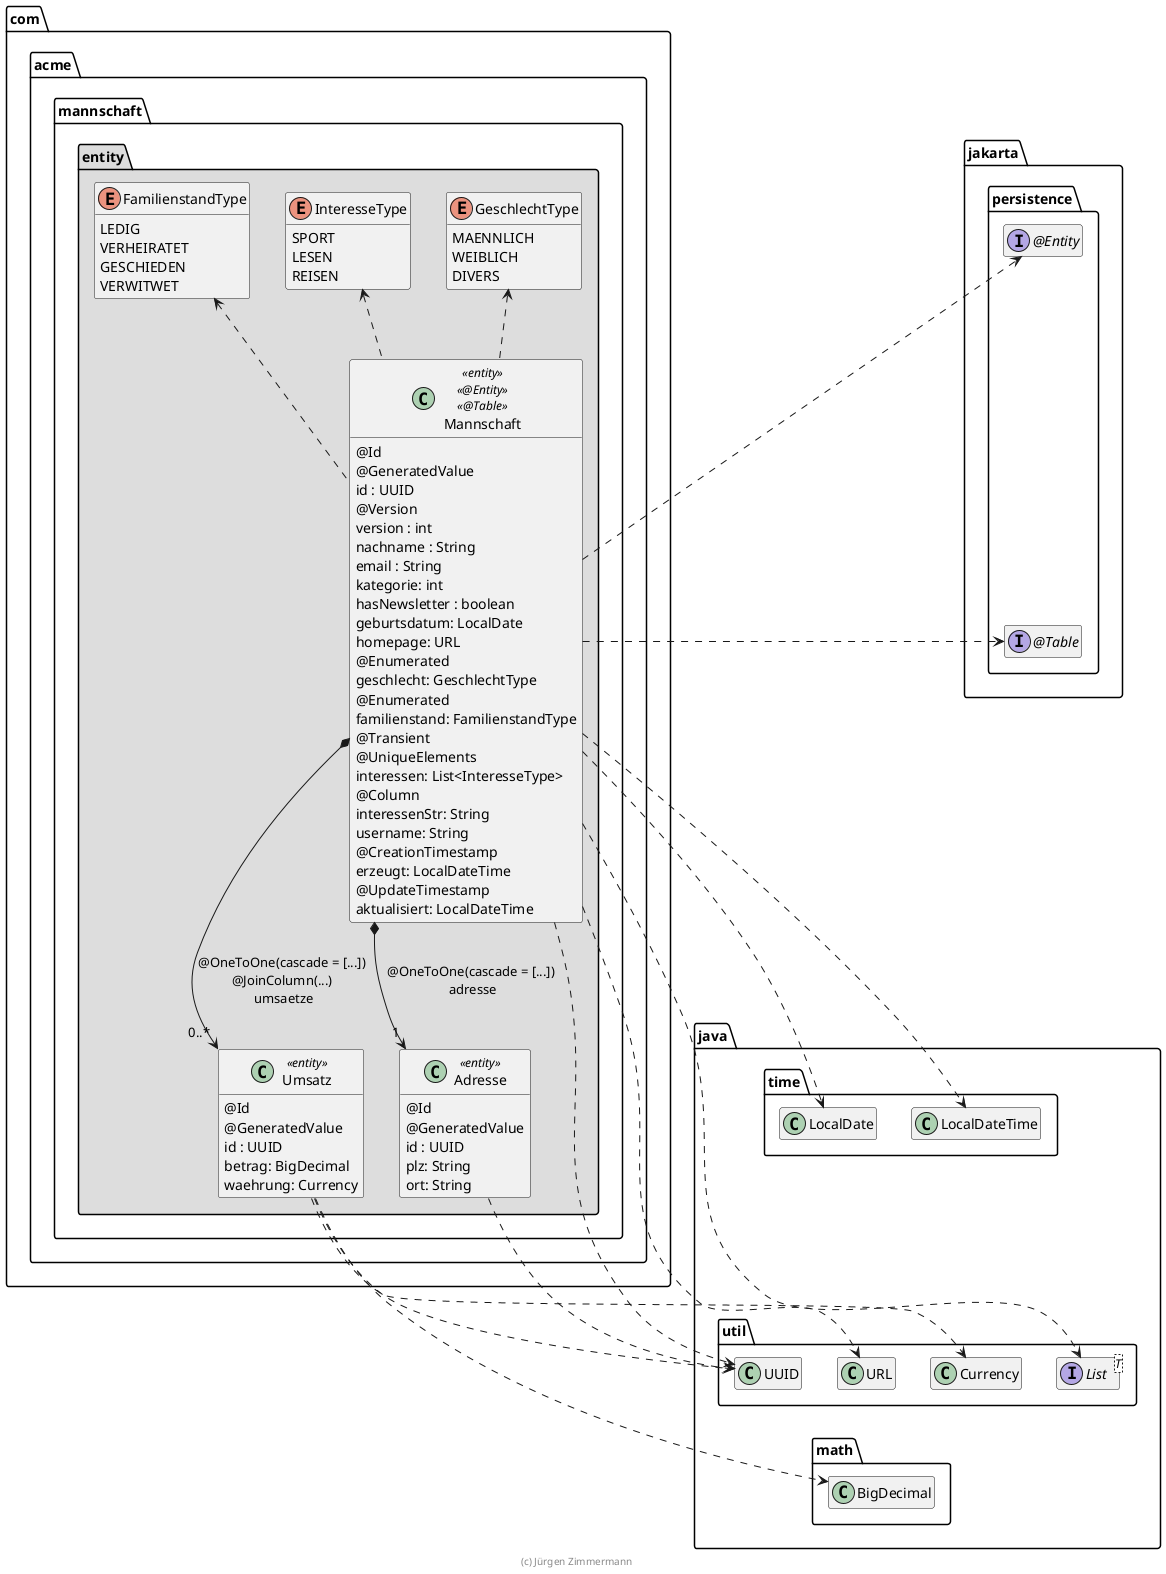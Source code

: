 ' Copyright (C) 2019 - present Juergen Zimmermann, Hochschule Karlsruhe
'
' This program is free software: you can redistribute it and/or modify
' it under the terms of the GNU General Public License as published by
' the Free Software Foundation, either version 3 of the License, or
' (at your option) any later version.
'
' This program is distributed in the hope that it will be useful,
' but WITHOUT ANY WARRANTY; without even the implied warranty of
' MERCHANTABILITY or FITNESS FOR A PARTICULAR PURPOSE.  See the
' GNU General Public License for more details.
'
' You should have received a copy of the GNU General Public License
' along with this program.  If not, see <https://www.gnu.org/licenses/>.
@startuml Mannschaft

skinparam classAttributeIconSize 0
' skinparam monochrome true

package java {
    package util {
        class UUID
        interface List<T>
        class URL
        class Currency
    }

    package math {
        class BigDecimal
    }

    package time {
        class LocalDate
        class LocalDateTime
    }

    LocalDate .right[hidden].> LocalDateTime
    LocalDateTime .[hidden].> Currency
    Currency .[hidden].> BigDecimal
}

package jakarta.persistence {
    interface "@Entity" as Entity
    interface "@Table" as Table

    Entity -[hidden]down-> Table
    LocalDateTime .up[hidden].> Table
}

package com.acme.mannschaft {
    package entity #DDDDDD {
        class Umsatz << entity >> {
            @Id
            @GeneratedValue
            id : UUID
            betrag: BigDecimal
            waehrung: Currency
        }
        Umsatz ..> UUID

        class Adresse << entity >> {
            @Id
            @GeneratedValue
            id : UUID
            plz: String
            ort: String
        }
        Adresse ..> UUID

        enum GeschlechtType {
            MAENNLICH
            WEIBLICH
            DIVERS
        }

        enum FamilienstandType {
            LEDIG
            VERHEIRATET
            GESCHIEDEN
            VERWITWET
        }

        enum InteresseType {
            SPORT
            LESEN
            REISEN
        }

        class Mannschaft << entity >>  << @Entity >>  << @Table >> {
            @Id
            @GeneratedValue
            id : UUID
            @Version
            version : int
            nachname : String
            email : String
            kategorie: int
            hasNewsletter : boolean
            geburtsdatum: LocalDate
            homepage: URL
            @Enumerated
            geschlecht: GeschlechtType
            @Enumerated
            familienstand: FamilienstandType
            @Transient
            @UniqueElements
            interessen: List<InteresseType>
            @Column
            interessenStr: String
            username: String
            @CreationTimestamp
            erzeugt: LocalDateTime
            @UpdateTimestamp
            aktualisiert: LocalDateTime
        }

        Mannschaft *--> "0..*" Umsatz : @OneToOne(cascade = [...]) \n@JoinColumn(...) \numsaetze
        Mannschaft *--> "1" Adresse : @OneToOne(cascade = [...]) \nadresse

        Mannschaft .up.> GeschlechtType
        Mannschaft .up.> FamilienstandType
        Mannschaft .up.> InteresseType

        Mannschaft .right.> UUID
        Mannschaft .right.> URL
        Mannschaft .right.> LocalDate
        Mannschaft .right.> LocalDateTime

        Mannschaft .right.> List
        Mannschaft .right.> Entity
        Mannschaft .right.> Table

        Umsatz ..> Currency
        Umsatz ..> BigDecimal

        GeschlechtType .[hidden].> List
    }
}

hide empty members

footer (c) Jürgen Zimmermann

@enduml

